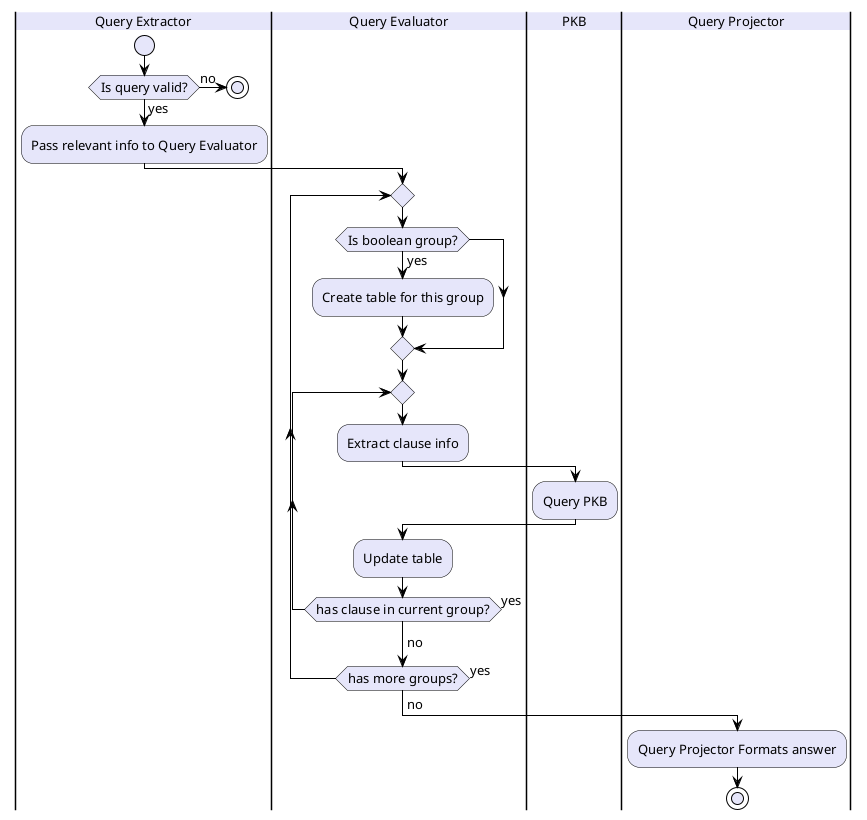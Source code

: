 @startuml
<Style>
activityDiagram {
  BackgroundColor lavender
  BorderColor lavender
  FontName arial
  FontSize 13
LineColor Black
}
document {
   BackgroundColor transparent
}
</style>
skinparam sequence {
  ArrowColor black
  BorderColor black
  ActivityBorderColor black
}
|Query Extractor|
start
if (Is query valid?) then (no)
  stop
else (yes)
  :Pass relevant info to Query Evaluator;
endif
|Query Evaluator|
repeat
    if (Is boolean group?) is (yes) then
        :Create table for this group;
        else
    endif
    repeat
        :Extract clause info;
        |PKB|
        :Query PKB;
        |Query Evaluator|
        :Update table;
    repeat while (has clause in current group?) is (yes)
    ->no;
repeat while (has more groups?) is (yes)
->no;

|Query Projector|
:Query Projector Formats answer;
stop
@enduml
